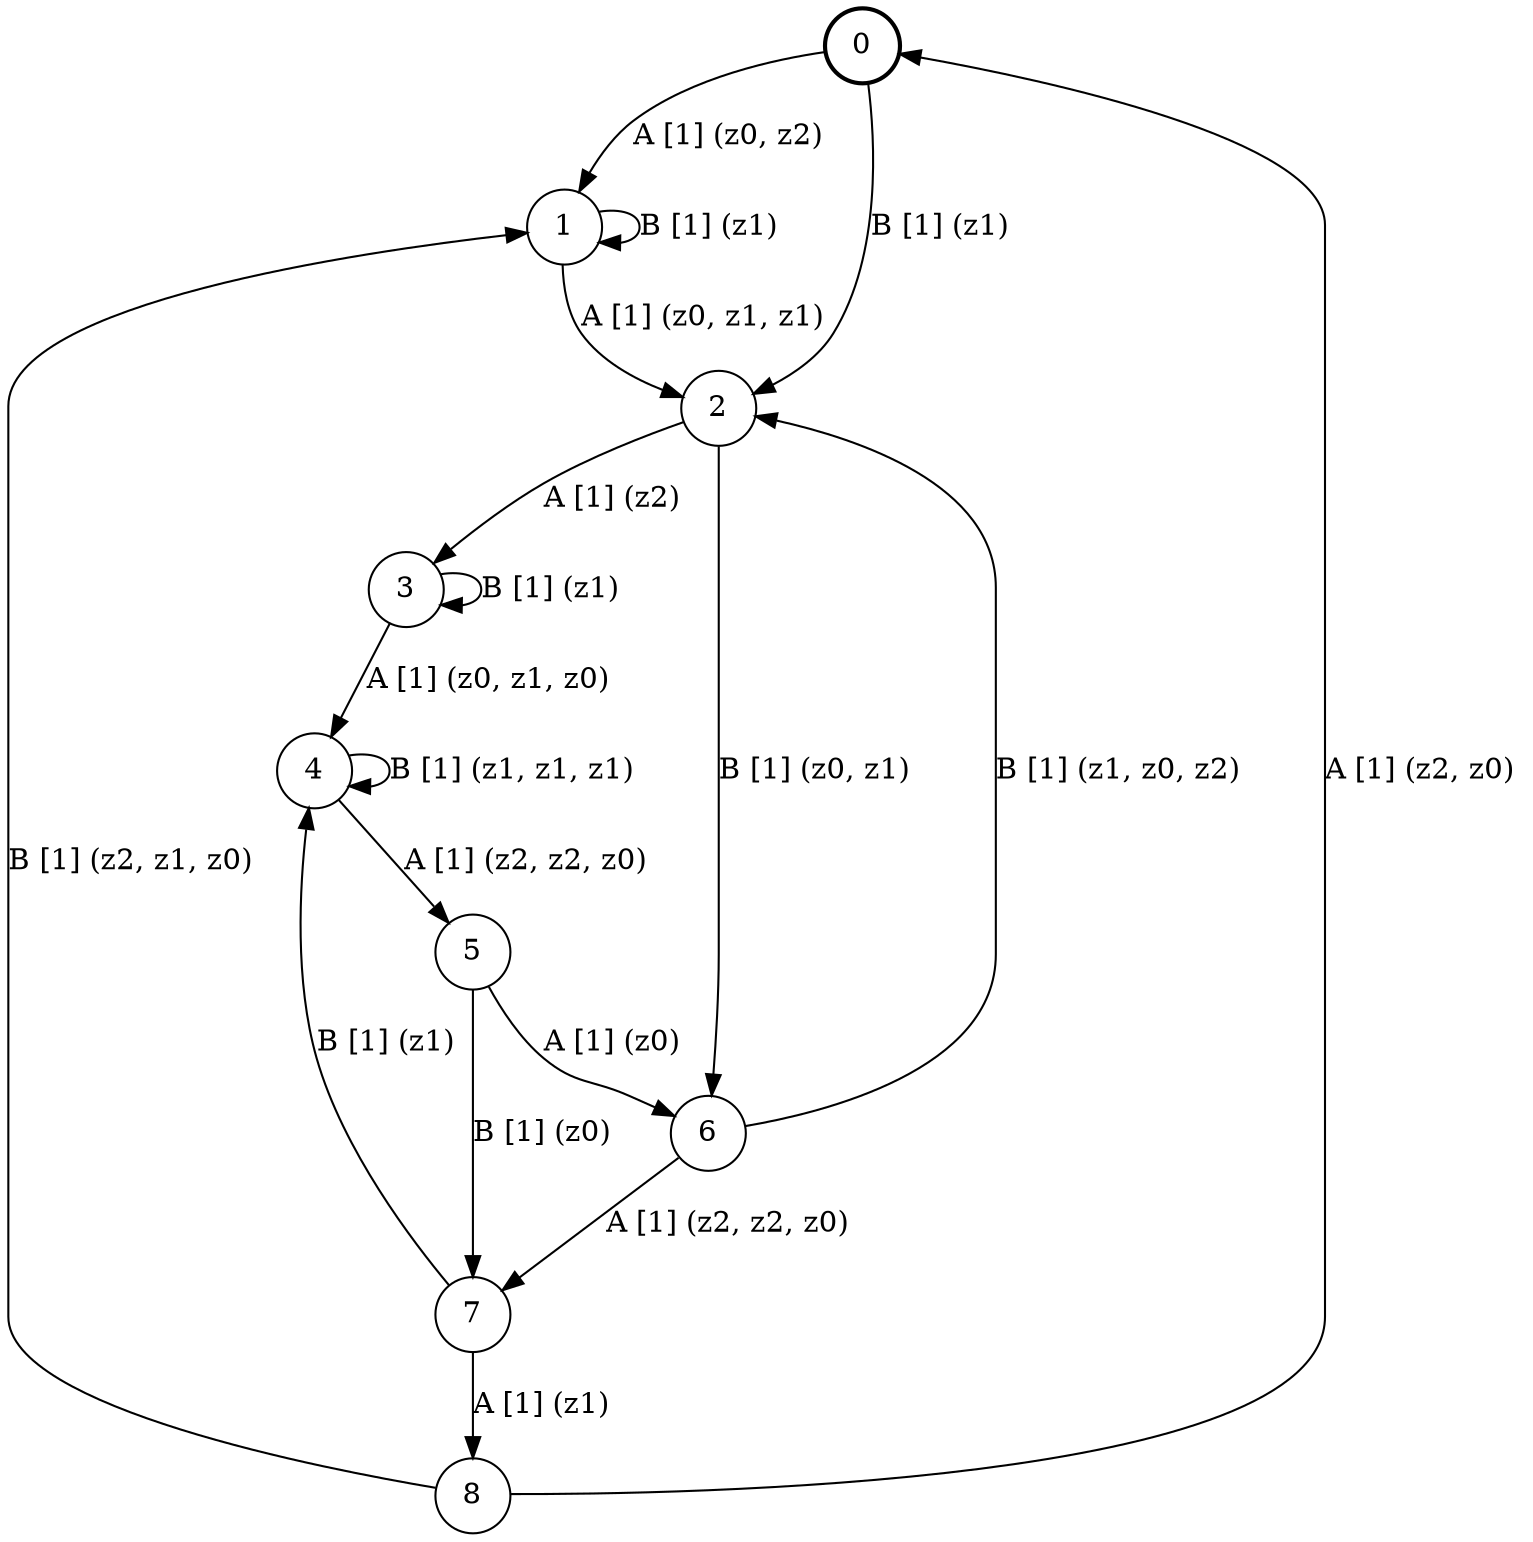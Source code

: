 # generated file, don't try to modify
# command: dot -Tpng <filename> > tree.png
digraph Automaton {
    node [shape = circle];
    0 [style = "bold"];
    0 -> 1 [label = "A [1] (z0, z2) "];
    0 -> 2 [label = "B [1] (z1) "];
    1 -> 2 [label = "A [1] (z0, z1, z1) "];
    1 -> 1 [label = "B [1] (z1) "];
    2 -> 3 [label = "A [1] (z2) "];
    2 -> 6 [label = "B [1] (z0, z1) "];
    3 -> 4 [label = "A [1] (z0, z1, z0) "];
    3 -> 3 [label = "B [1] (z1) "];
    4 -> 5 [label = "A [1] (z2, z2, z0) "];
    4 -> 4 [label = "B [1] (z1, z1, z1) "];
    5 -> 6 [label = "A [1] (z0) "];
    5 -> 7 [label = "B [1] (z0) "];
    6 -> 7 [label = "A [1] (z2, z2, z0) "];
    6 -> 2 [label = "B [1] (z1, z0, z2) "];
    7 -> 8 [label = "A [1] (z1) "];
    7 -> 4 [label = "B [1] (z1) "];
    8 -> 0 [label = "A [1] (z2, z0) "];
    8 -> 1 [label = "B [1] (z2, z1, z0) "];
}
